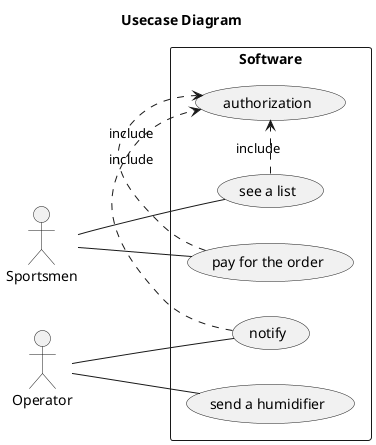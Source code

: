 @startuml

title Usecase Diagram

left to right direction

actor Sportsmen
actor Operator

rectangle Software {

    usecase (pay for the order)
    usecase (send a humidifier)
    usecase (authorization)
    usecase (see a list)
    usecase (notify)

   :Operator: -- (send a humidifier)
   :Operator: -- (notify)
   (see a list) .> (authorization) : include
   (pay for the order) .> (authorization) : include
   (notify) .> (authorization) : include
   Sportsmen -- (see a list)
   Sportsmen -- (pay for the order)
}

@enduml